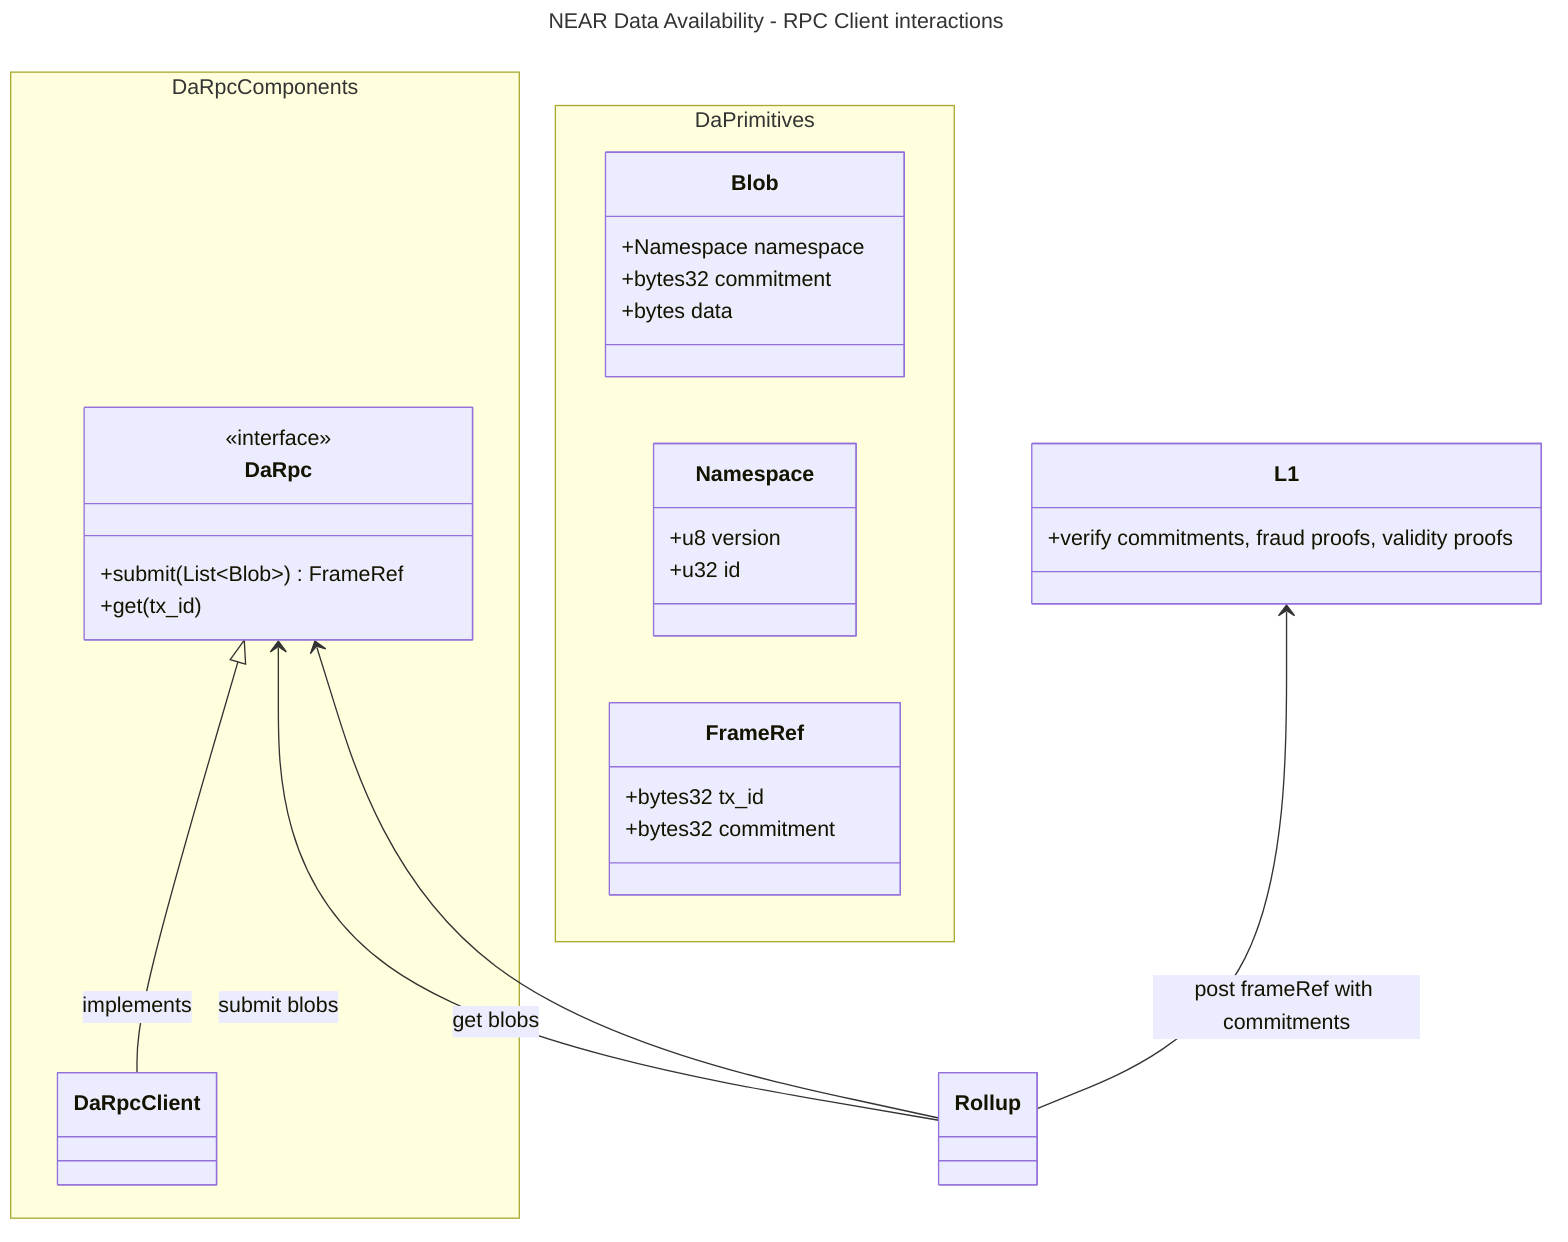 ---
title: NEAR Data Availability - RPC Client interactions
description: Flow for rust projects
---
classDiagram

    namespace DaRpcComponents {
        
        class DaRpcClient

        class DaRpc{
            <<interface>>
            +submit(List~Blob~) FrameRef
            +get(tx_id)
        }

    }

    namespace DaPrimitives {
        class Blob{
            +Namespace namespace
            +bytes32 commitment
            +bytes data
        }

        class Namespace {
            +u8 version
            +u32 id
        }

        class FrameRef {
            +bytes32 tx_id
            +bytes32 commitment
        }
    }
    
    

    DaRpc <|-- DaRpcClient : implements

    DaRpc >-- Rollup : submit blobs
    DaRpc >-- Rollup : get blobs

    class L1
    L1 : +verify commitments, fraud proofs, validity proofs
    L1 >-- Rollup : post frameRef with commitments